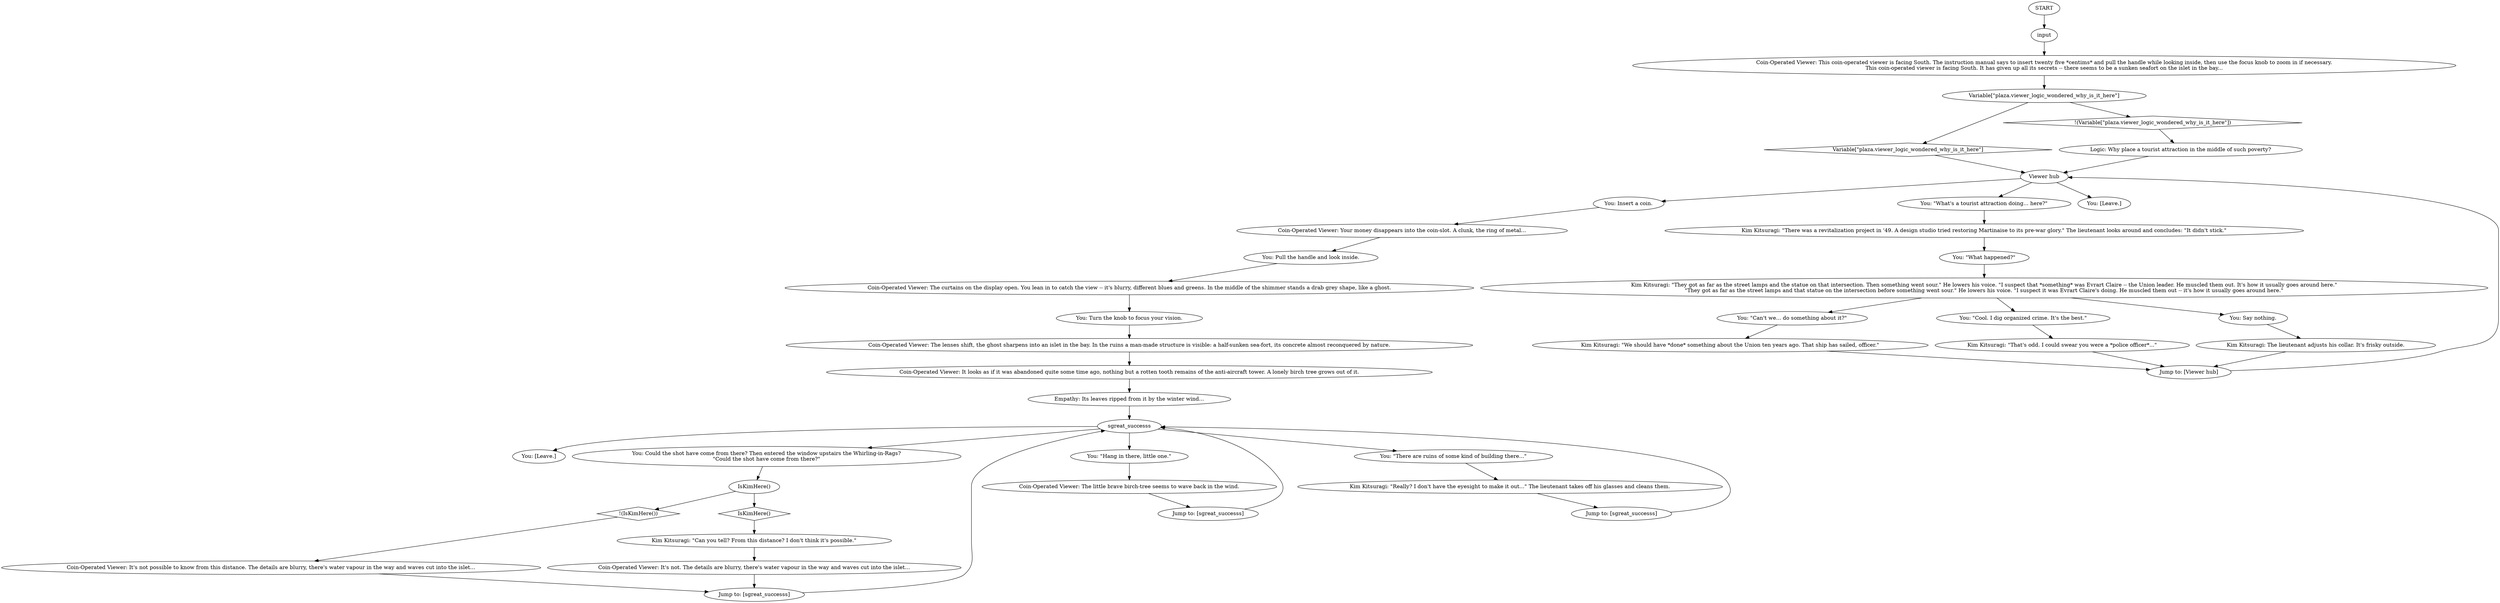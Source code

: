# PLAZA / COIN-OPERATED VIEWER I
# A coin-operated viewer on the plaza. It offers a view to the sunken sea-fort.
# ==================================================
digraph G {
	  0 [label="START"];
	  1 [label="input"];
	  2 [label="You: [Leave.]"];
	  3 [label="Viewer hub"];
	  4 [label="Variable[\"plaza.viewer_logic_wondered_why_is_it_here\"]"];
	  5 [label="Variable[\"plaza.viewer_logic_wondered_why_is_it_here\"]", shape=diamond];
	  6 [label="!(Variable[\"plaza.viewer_logic_wondered_why_is_it_here\"])", shape=diamond];
	  7 [label="You: Could the shot have come from there? Then entered the window upstairs the Whirling-in-Rags?\n\"Could the shot have come from there?\""];
	  8 [label="You: Insert a coin."];
	  9 [label="You: \"What's a tourist attraction doing... here?\""];
	  10 [label="Coin-Operated Viewer: It's not possible to know from this distance. The details are blurry, there's water vapour in the way and waves cut into the islet..."];
	  11 [label="Kim Kitsuragi: \"That's odd. I could swear you were a *police officer*...\""];
	  13 [label="Coin-Operated Viewer: Your money disappears into the coin-slot. A clunk, the ring of metal..."];
	  14 [label="Kim Kitsuragi: \"Really? I don't have the eyesight to make it out...\" The lieutenant takes off his glasses and cleans them."];
	  15 [label="You: \"Can't we... do something about it?\""];
	  16 [label="IsKimHere()"];
	  17 [label="IsKimHere()", shape=diamond];
	  18 [label="!(IsKimHere())", shape=diamond];
	  19 [label="Kim Kitsuragi: \"Can you tell? From this distance? I don't think it's possible.\""];
	  20 [label="Logic: Why place a tourist attraction in the middle of such poverty?"];
	  21 [label="Kim Kitsuragi: \"There was a revitalization project in '49. A design studio tried restoring Martinaise to its pre-war glory.\" The lieutenant looks around and concludes: \"It didn't stick.\""];
	  22 [label="You: \"Cool. I dig organized crime. It's the best.\""];
	  23 [label="You: Say nothing."];
	  24 [label="You: [Leave.]"];
	  25 [label="Kim Kitsuragi: \"We should have *done* something about the Union ten years ago. That ship has sailed, officer.\""];
	  26 [label="Coin-Operated Viewer: It looks as if it was abandoned quite some time ago, nothing but a rotten tooth remains of the anti-aircraft tower. A lonely birch tree grows out of it."];
	  27 [label="sgreat_successs"];
	  28 [label="Jump to: [sgreat_successs]"];
	  29 [label="You: \"Hang in there, little one.\""];
	  30 [label="Coin-Operated Viewer: The little brave birch-tree seems to wave back in the wind."];
	  31 [label="Coin-Operated Viewer: The curtains on the display open. You lean in to catch the view -- it's blurry, different blues and greens. In the middle of the shimmer stands a drab grey shape, like a ghost."];
	  32 [label="You: Turn the knob to focus your vision."];
	  33 [label="You: \"There are ruins of some kind of building there...\""];
	  34 [label="Kim Kitsuragi: The lieutenant adjusts his collar. It's frisky outside."];
	  35 [label="Coin-Operated Viewer: This coin-operated viewer is facing South. The instruction manual says to insert twenty five *centims* and pull the handle while looking inside, then use the focus knob to zoom in if necessary.\nThis coin-operated viewer is facing South. It has given up all its secrets -- there seems to be a sunken seafort on the islet in the bay..."];
	  36 [label="Coin-Operated Viewer: The lenses shift, the ghost sharpens into an islet in the bay. In the ruins a man-made structure is visible: a half-sunken sea-fort, its concrete almost reconquered by nature."];
	  37 [label="Empathy: Its leaves ripped from it by the winter wind..."];
	  38 [label="Coin-Operated Viewer: It's not. The details are blurry, there's water vapour in the way and waves cut into the islet..."];
	  39 [label="You: Pull the handle and look inside."];
	  40 [label="Kim Kitsuragi: \"They got as far as the street lamps and the statue on that intersection. Then something went sour.\" He lowers his voice. \"I suspect that *something* was Evrart Claire -- the Union leader. He muscled them out. It's how it usually goes around here.\"\n\"They got as far as the street lamps and that statue on the intersection before something went sour.\" He lowers his voice. \"I suspect it was Evrart Claire's doing. He muscled them out -- it's how it usually goes around here.\""];
	  41 [label="You: \"What happened?\""];
	  42 [label="Jump to: [Viewer hub]"];
	  43 [label="Jump to: [sgreat_successs]"];
	  44 [label="Jump to: [sgreat_successs]"];
	  0 -> 1
	  1 -> 35
	  3 -> 8
	  3 -> 9
	  3 -> 24
	  4 -> 5
	  4 -> 6
	  5 -> 3
	  6 -> 20
	  7 -> 16
	  8 -> 13
	  9 -> 21
	  10 -> 28
	  11 -> 42
	  13 -> 39
	  14 -> 43
	  15 -> 25
	  16 -> 17
	  16 -> 18
	  17 -> 19
	  18 -> 10
	  19 -> 38
	  20 -> 3
	  21 -> 41
	  22 -> 11
	  23 -> 34
	  25 -> 42
	  26 -> 37
	  27 -> 33
	  27 -> 2
	  27 -> 29
	  27 -> 7
	  28 -> 27
	  29 -> 30
	  30 -> 44
	  31 -> 32
	  32 -> 36
	  33 -> 14
	  34 -> 42
	  35 -> 4
	  36 -> 26
	  37 -> 27
	  38 -> 28
	  39 -> 31
	  40 -> 23
	  40 -> 22
	  40 -> 15
	  41 -> 40
	  42 -> 3
	  43 -> 27
	  44 -> 27
}

